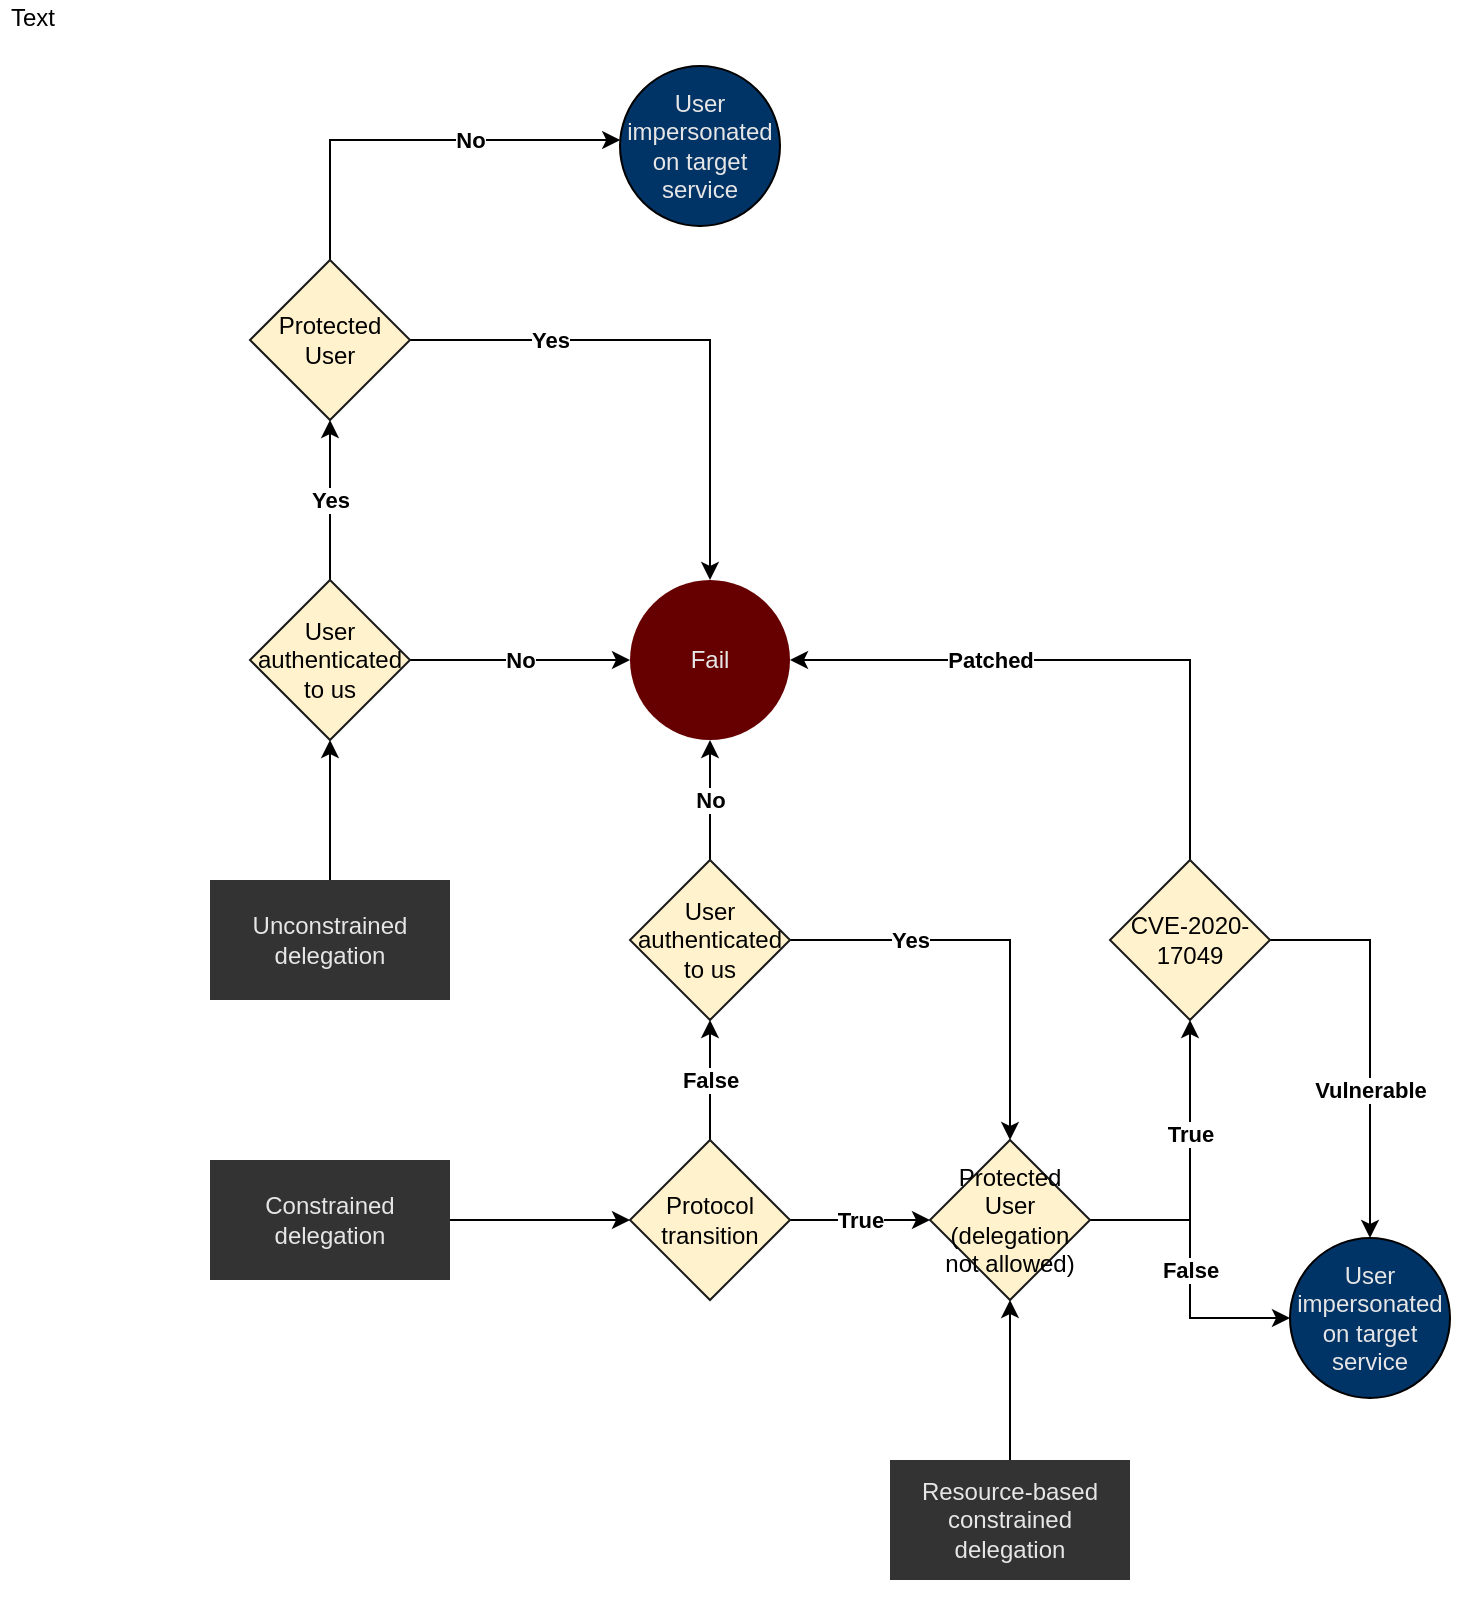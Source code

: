 <mxfile version="12.3.2" type="device" pages="1"><diagram id="QHThLQ6WT4ncTDJEsB_Q" name="Page-1"><mxGraphModel dx="2089" dy="1527" grid="0" gridSize="10" guides="0" tooltips="1" connect="1" arrows="1" fold="1" page="0" pageScale="1" pageWidth="850" pageHeight="1100" math="0" shadow="0"><root><mxCell id="0"/><mxCell id="1" parent="0"/><mxCell id="sr624WsCKvVyS31pdDDI-1" value="" style="rounded=0;whiteSpace=wrap;html=1;strokeColor=none;" vertex="1" parent="1"><mxGeometry x="36" y="-185" width="644" height="778" as="geometry"/></mxCell><mxCell id="DYRgLd9VWcuehTXQiBJY-5" value="" style="edgeStyle=orthogonalEdgeStyle;rounded=0;orthogonalLoop=1;jettySize=auto;html=1;" parent="1" source="DYRgLd9VWcuehTXQiBJY-2" target="DYRgLd9VWcuehTXQiBJY-7" edge="1"><mxGeometry relative="1" as="geometry"><mxPoint x="260" y="400" as="targetPoint"/></mxGeometry></mxCell><mxCell id="DYRgLd9VWcuehTXQiBJY-2" value="Constrained delegation" style="rounded=0;whiteSpace=wrap;html=1;fontColor=#E6E6E6;strokeColor=none;fillColor=#333333;" parent="1" vertex="1"><mxGeometry x="50" y="370" width="120" height="60" as="geometry"/></mxCell><mxCell id="DYRgLd9VWcuehTXQiBJY-13" value="True" style="edgeStyle=orthogonalEdgeStyle;rounded=0;orthogonalLoop=1;jettySize=auto;html=1;fontStyle=1" parent="1" source="DYRgLd9VWcuehTXQiBJY-6" target="DYRgLd9VWcuehTXQiBJY-12" edge="1"><mxGeometry x="0.24" relative="1" as="geometry"><mxPoint as="offset"/></mxGeometry></mxCell><mxCell id="DYRgLd9VWcuehTXQiBJY-15" value="False" style="edgeStyle=orthogonalEdgeStyle;rounded=0;orthogonalLoop=1;jettySize=auto;html=1;fontStyle=1" parent="1" source="DYRgLd9VWcuehTXQiBJY-6" target="DYRgLd9VWcuehTXQiBJY-81" edge="1"><mxGeometry relative="1" as="geometry"><mxPoint x="590" y="460" as="targetPoint"/></mxGeometry></mxCell><mxCell id="DYRgLd9VWcuehTXQiBJY-6" value="Protected&lt;br&gt;User (delegation not allowed)" style="rhombus;whiteSpace=wrap;html=1;fillColor=#fff2cc;strokeColor=#1A1A1A;" parent="1" vertex="1"><mxGeometry x="410" y="360" width="80" height="80" as="geometry"/></mxCell><mxCell id="DYRgLd9VWcuehTXQiBJY-17" value="Vulnerable" style="edgeStyle=orthogonalEdgeStyle;rounded=0;orthogonalLoop=1;jettySize=auto;html=1;fontStyle=1" parent="1" source="DYRgLd9VWcuehTXQiBJY-12" target="DYRgLd9VWcuehTXQiBJY-81" edge="1"><mxGeometry x="0.256" relative="1" as="geometry"><mxPoint x="650" y="430" as="targetPoint"/><mxPoint as="offset"/></mxGeometry></mxCell><mxCell id="DYRgLd9VWcuehTXQiBJY-70" value="Patched" style="edgeStyle=orthogonalEdgeStyle;rounded=0;orthogonalLoop=1;jettySize=auto;html=1;entryX=1;entryY=0.5;entryDx=0;entryDy=0;fontStyle=1" parent="1" source="DYRgLd9VWcuehTXQiBJY-12" target="DYRgLd9VWcuehTXQiBJY-67" edge="1"><mxGeometry x="0.333" relative="1" as="geometry"><Array as="points"><mxPoint x="540" y="120"/></Array><mxPoint as="offset"/></mxGeometry></mxCell><mxCell id="DYRgLd9VWcuehTXQiBJY-12" value="CVE-2020-17049" style="rhombus;whiteSpace=wrap;html=1;fillColor=#fff2cc;strokeColor=#1A1A1A;" parent="1" vertex="1"><mxGeometry x="500" y="220" width="80" height="80" as="geometry"/></mxCell><mxCell id="DYRgLd9VWcuehTXQiBJY-9" value="False" style="edgeStyle=orthogonalEdgeStyle;rounded=0;orthogonalLoop=1;jettySize=auto;html=1;fontStyle=1" parent="1" source="DYRgLd9VWcuehTXQiBJY-7" target="DYRgLd9VWcuehTXQiBJY-21" edge="1"><mxGeometry relative="1" as="geometry"><mxPoint x="300" y="280" as="targetPoint"/></mxGeometry></mxCell><mxCell id="DYRgLd9VWcuehTXQiBJY-11" value="True" style="edgeStyle=orthogonalEdgeStyle;rounded=0;orthogonalLoop=1;jettySize=auto;html=1;fontStyle=1" parent="1" source="DYRgLd9VWcuehTXQiBJY-7" target="DYRgLd9VWcuehTXQiBJY-6" edge="1"><mxGeometry relative="1" as="geometry"><mxPoint x="420" y="400" as="targetPoint"/></mxGeometry></mxCell><mxCell id="DYRgLd9VWcuehTXQiBJY-7" value="Protocol&lt;br&gt;transition" style="rhombus;whiteSpace=wrap;html=1;fillColor=#fff2cc;strokeColor=#1A1A1A;" parent="1" vertex="1"><mxGeometry x="260" y="360" width="80" height="80" as="geometry"/></mxCell><mxCell id="DYRgLd9VWcuehTXQiBJY-22" value="Yes" style="edgeStyle=orthogonalEdgeStyle;rounded=0;orthogonalLoop=1;jettySize=auto;html=1;fontStyle=1" parent="1" source="DYRgLd9VWcuehTXQiBJY-21" target="DYRgLd9VWcuehTXQiBJY-6" edge="1"><mxGeometry x="-0.429" relative="1" as="geometry"><mxPoint as="offset"/></mxGeometry></mxCell><mxCell id="DYRgLd9VWcuehTXQiBJY-68" value="No" style="edgeStyle=orthogonalEdgeStyle;rounded=0;orthogonalLoop=1;jettySize=auto;html=1;fontStyle=1" parent="1" source="DYRgLd9VWcuehTXQiBJY-21" target="DYRgLd9VWcuehTXQiBJY-67" edge="1"><mxGeometry relative="1" as="geometry"/></mxCell><mxCell id="DYRgLd9VWcuehTXQiBJY-21" value="User authenticated&lt;br&gt;to us" style="rhombus;whiteSpace=wrap;html=1;fillColor=#fff2cc;strokeColor=#1A1A1A;" parent="1" vertex="1"><mxGeometry x="260" y="220" width="80" height="80" as="geometry"/></mxCell><mxCell id="DYRgLd9VWcuehTXQiBJY-73" style="edgeStyle=orthogonalEdgeStyle;rounded=0;orthogonalLoop=1;jettySize=auto;html=1;" parent="1" source="DYRgLd9VWcuehTXQiBJY-45" target="DYRgLd9VWcuehTXQiBJY-72" edge="1"><mxGeometry relative="1" as="geometry"/></mxCell><mxCell id="DYRgLd9VWcuehTXQiBJY-45" value="Unconstrained delegation" style="rounded=0;whiteSpace=wrap;html=1;fontColor=#E6E6E6;strokeColor=none;fillColor=#333333;" parent="1" vertex="1"><mxGeometry x="50" y="230" width="120" height="60" as="geometry"/></mxCell><mxCell id="DYRgLd9VWcuehTXQiBJY-66" style="edgeStyle=orthogonalEdgeStyle;rounded=0;orthogonalLoop=1;jettySize=auto;html=1;" parent="1" source="DYRgLd9VWcuehTXQiBJY-65" target="DYRgLd9VWcuehTXQiBJY-6" edge="1"><mxGeometry relative="1" as="geometry"/></mxCell><mxCell id="DYRgLd9VWcuehTXQiBJY-65" value="Resource-based&lt;br&gt;constrained delegation" style="rounded=0;whiteSpace=wrap;html=1;fontColor=#E6E6E6;strokeColor=none;fillColor=#333333;" parent="1" vertex="1"><mxGeometry x="390" y="520" width="120" height="60" as="geometry"/></mxCell><mxCell id="DYRgLd9VWcuehTXQiBJY-67" value="Fail" style="ellipse;whiteSpace=wrap;html=1;aspect=fixed;strokeColor=none;fillColor=#660000;fontColor=#E6E6E6;" parent="1" vertex="1"><mxGeometry x="260" y="80" width="80" height="80" as="geometry"/></mxCell><mxCell id="DYRgLd9VWcuehTXQiBJY-76" value="Yes" style="edgeStyle=orthogonalEdgeStyle;rounded=0;orthogonalLoop=1;jettySize=auto;html=1;fontStyle=1" parent="1" source="DYRgLd9VWcuehTXQiBJY-71" target="DYRgLd9VWcuehTXQiBJY-67" edge="1"><mxGeometry x="-0.481" relative="1" as="geometry"><mxPoint as="offset"/></mxGeometry></mxCell><mxCell id="DYRgLd9VWcuehTXQiBJY-78" value="No" style="edgeStyle=orthogonalEdgeStyle;rounded=0;orthogonalLoop=1;jettySize=auto;html=1;fontStyle=1" parent="1" source="DYRgLd9VWcuehTXQiBJY-71" target="DYRgLd9VWcuehTXQiBJY-80" edge="1"><mxGeometry x="0.268" relative="1" as="geometry"><mxPoint x="240" y="-140" as="targetPoint"/><Array as="points"><mxPoint x="110" y="-140"/></Array><mxPoint as="offset"/></mxGeometry></mxCell><mxCell id="DYRgLd9VWcuehTXQiBJY-71" value="Protected&lt;br&gt;User" style="rhombus;whiteSpace=wrap;html=1;fillColor=#fff2cc;strokeColor=#1A1A1A;" parent="1" vertex="1"><mxGeometry x="70" y="-80" width="80" height="80" as="geometry"/></mxCell><mxCell id="DYRgLd9VWcuehTXQiBJY-74" value="Yes" style="edgeStyle=orthogonalEdgeStyle;rounded=0;orthogonalLoop=1;jettySize=auto;html=1;fontStyle=1" parent="1" source="DYRgLd9VWcuehTXQiBJY-72" target="DYRgLd9VWcuehTXQiBJY-71" edge="1"><mxGeometry relative="1" as="geometry"/></mxCell><mxCell id="DYRgLd9VWcuehTXQiBJY-75" value="No" style="edgeStyle=orthogonalEdgeStyle;rounded=0;orthogonalLoop=1;jettySize=auto;html=1;fontStyle=1" parent="1" source="DYRgLd9VWcuehTXQiBJY-72" target="DYRgLd9VWcuehTXQiBJY-67" edge="1"><mxGeometry relative="1" as="geometry"/></mxCell><mxCell id="DYRgLd9VWcuehTXQiBJY-72" value="User authenticated&lt;br&gt;to us" style="rhombus;whiteSpace=wrap;html=1;fillColor=#fff2cc;strokeColor=#1A1A1A;" parent="1" vertex="1"><mxGeometry x="70" y="80" width="80" height="80" as="geometry"/></mxCell><mxCell id="DYRgLd9VWcuehTXQiBJY-80" value="User impersonated on target service" style="ellipse;whiteSpace=wrap;html=1;aspect=fixed;fillColor=#003366;fontColor=#E6E6E6;" parent="1" vertex="1"><mxGeometry x="255" y="-177" width="80" height="80" as="geometry"/></mxCell><mxCell id="DYRgLd9VWcuehTXQiBJY-81" value="User impersonated on target service" style="ellipse;whiteSpace=wrap;html=1;aspect=fixed;fillColor=#003366;fontColor=#E6E6E6;" parent="1" vertex="1"><mxGeometry x="590" y="409" width="80" height="80" as="geometry"/></mxCell><mxCell id="sr624WsCKvVyS31pdDDI-2" value="Text" style="text;html=1;align=center;verticalAlign=middle;resizable=0;points=[];;autosize=1;" vertex="1" parent="1"><mxGeometry x="-55" y="-210" width="32" height="18" as="geometry"/></mxCell></root></mxGraphModel></diagram></mxfile>